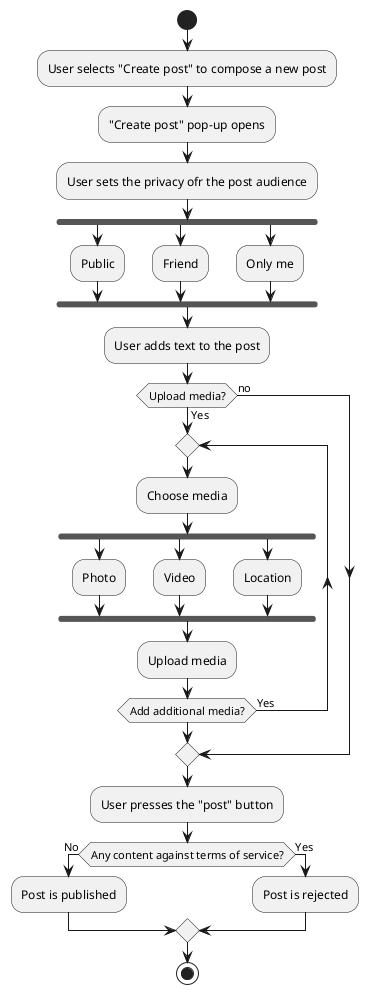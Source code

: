 @startuml
start

:User selects "Create post" to compose a new post;
:"Create post" pop-up opens;
:User sets the privacy ofr the post audience;

fork
    :Public;
fork again
    :Friend;
fork again
    :Only me;
end fork

:User adds text to the post;

if (Upload media?) then (Yes)

    repeat
        :Choose media;

        fork
            :Photo;
        fork again
            :Video;
        fork again
            :Location;
        end fork

        :Upload media;
    repeat while (Add additional media?) is (Yes)

else (no)
endif

:User presses the "post" button;

if (Any content against terms of service?) then (No)
    :Post is published;
else (Yes)
    :Post is rejected;
endif

stop
@enduml

